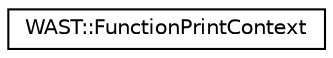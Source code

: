 digraph "Graphical Class Hierarchy"
{
  edge [fontname="Helvetica",fontsize="10",labelfontname="Helvetica",labelfontsize="10"];
  node [fontname="Helvetica",fontsize="10",shape=record];
  rankdir="LR";
  Node0 [label="WAST::FunctionPrintContext",height=0.2,width=0.4,color="black", fillcolor="white", style="filled",URL="$struct_w_a_s_t_1_1_function_print_context.html"];
}
